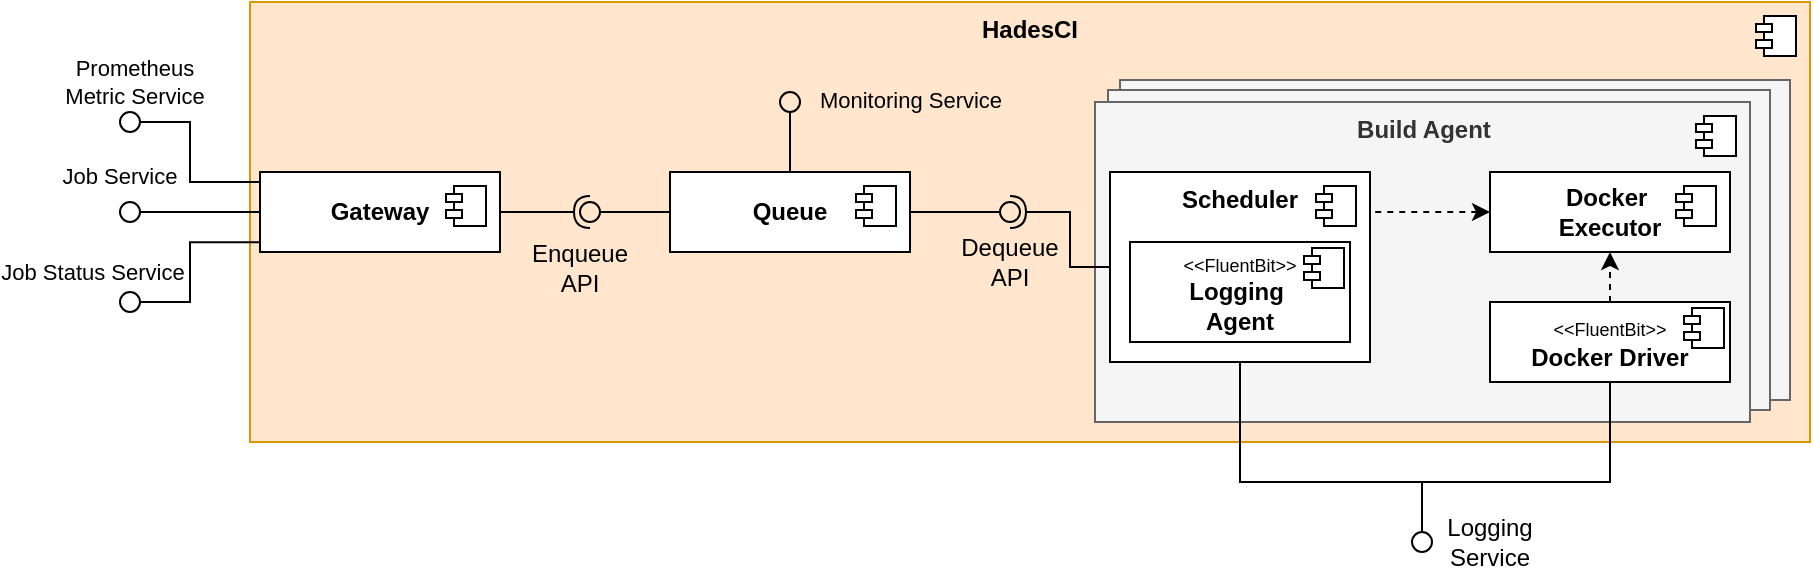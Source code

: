 <mxfile version="24.7.8">
  <diagram name="Page-1" id="5sfzbW5WqYGifv3yi1Ta">
    <mxGraphModel dx="1728" dy="958" grid="1" gridSize="10" guides="1" tooltips="1" connect="1" arrows="1" fold="1" page="1" pageScale="1" pageWidth="850" pageHeight="1100" math="0" shadow="0">
      <root>
        <mxCell id="0" />
        <mxCell id="1" parent="0" />
        <mxCell id="W1F6Wx6nJNxRu4szKEuM-1" value="&lt;div&gt;&lt;b&gt;HadesCI&lt;/b&gt;&lt;/div&gt;" style="html=1;dropTarget=0;whiteSpace=wrap;verticalAlign=top;fillColor=#ffe6cc;strokeColor=#d79b00;" parent="1" vertex="1">
          <mxGeometry x="150" y="210" width="780" height="220" as="geometry" />
        </mxCell>
        <mxCell id="W1F6Wx6nJNxRu4szKEuM-2" value="" style="shape=module;jettyWidth=8;jettyHeight=4;" parent="W1F6Wx6nJNxRu4szKEuM-1" vertex="1">
          <mxGeometry x="1" width="20" height="20" relative="1" as="geometry">
            <mxPoint x="-27" y="7" as="offset" />
          </mxGeometry>
        </mxCell>
        <mxCell id="W1F6Wx6nJNxRu4szKEuM-66" value="" style="html=1;dropTarget=0;whiteSpace=wrap;horizontal=1;verticalAlign=top;fillColor=#f5f5f5;fontColor=#333333;strokeColor=#666666;" parent="1" vertex="1">
          <mxGeometry x="585" y="249" width="335" height="160" as="geometry" />
        </mxCell>
        <mxCell id="W1F6Wx6nJNxRu4szKEuM-64" value="" style="html=1;dropTarget=0;whiteSpace=wrap;horizontal=1;verticalAlign=top;fillColor=#f5f5f5;fontColor=#333333;strokeColor=#666666;" parent="1" vertex="1">
          <mxGeometry x="579" y="254" width="331" height="160" as="geometry" />
        </mxCell>
        <mxCell id="W1F6Wx6nJNxRu4szKEuM-5" value="" style="rounded=0;orthogonalLoop=1;jettySize=auto;html=1;endArrow=oval;endFill=0;sketch=0;sourcePerimeterSpacing=0;targetPerimeterSpacing=0;endSize=10;edgeStyle=orthogonalEdgeStyle;" parent="1" source="W1F6Wx6nJNxRu4szKEuM-13" edge="1">
          <mxGeometry relative="1" as="geometry">
            <mxPoint x="80" y="325" as="sourcePoint" />
            <mxPoint x="90" y="270" as="targetPoint" />
            <Array as="points">
              <mxPoint x="120" y="300" />
              <mxPoint x="120" y="270" />
            </Array>
          </mxGeometry>
        </mxCell>
        <mxCell id="W1F6Wx6nJNxRu4szKEuM-6" value="Prometheus&lt;div&gt;Metric Service&lt;/div&gt;" style="edgeLabel;html=1;align=center;verticalAlign=middle;resizable=0;points=[];labelBackgroundColor=none;" parent="W1F6Wx6nJNxRu4szKEuM-5" vertex="1" connectable="0">
          <mxGeometry x="0.967" y="-3" relative="1" as="geometry">
            <mxPoint y="-17" as="offset" />
          </mxGeometry>
        </mxCell>
        <mxCell id="W1F6Wx6nJNxRu4szKEuM-7" value="" style="rounded=0;orthogonalLoop=1;jettySize=auto;html=1;endArrow=oval;endFill=0;sketch=0;sourcePerimeterSpacing=0;targetPerimeterSpacing=0;endSize=10;edgeStyle=orthogonalEdgeStyle;exitX=-0.002;exitY=0.877;exitDx=0;exitDy=0;exitPerimeter=0;" parent="1" edge="1" source="W1F6Wx6nJNxRu4szKEuM-13">
          <mxGeometry relative="1" as="geometry">
            <mxPoint x="70" y="320" as="sourcePoint" />
            <mxPoint x="90" y="360" as="targetPoint" />
            <Array as="points">
              <mxPoint x="120" y="330" />
              <mxPoint x="120" y="360" />
            </Array>
          </mxGeometry>
        </mxCell>
        <mxCell id="W1F6Wx6nJNxRu4szKEuM-8" value="Job Status Service" style="edgeLabel;html=1;align=center;verticalAlign=middle;resizable=0;points=[];labelBackgroundColor=none;" parent="W1F6Wx6nJNxRu4szKEuM-7" vertex="1" connectable="0">
          <mxGeometry x="0.967" y="-3" relative="1" as="geometry">
            <mxPoint x="-21" y="-12" as="offset" />
          </mxGeometry>
        </mxCell>
        <mxCell id="W1F6Wx6nJNxRu4szKEuM-11" value="&lt;b&gt;Build Agent&lt;/b&gt;" style="html=1;dropTarget=0;whiteSpace=wrap;horizontal=1;verticalAlign=top;fillColor=#f5f5f5;fontColor=#333333;strokeColor=#666666;" parent="1" vertex="1">
          <mxGeometry x="572.5" y="260" width="327.5" height="160" as="geometry" />
        </mxCell>
        <mxCell id="W1F6Wx6nJNxRu4szKEuM-12" value="" style="shape=module;jettyWidth=8;jettyHeight=4;" parent="W1F6Wx6nJNxRu4szKEuM-11" vertex="1">
          <mxGeometry x="1" width="20" height="20" relative="1" as="geometry">
            <mxPoint x="-27" y="7" as="offset" />
          </mxGeometry>
        </mxCell>
        <mxCell id="W1F6Wx6nJNxRu4szKEuM-13" value="&lt;div&gt;&lt;b&gt;Gateway&lt;/b&gt;&lt;/div&gt;" style="html=1;dropTarget=0;whiteSpace=wrap;" parent="1" vertex="1">
          <mxGeometry x="155" y="295" width="120" height="40" as="geometry" />
        </mxCell>
        <mxCell id="W1F6Wx6nJNxRu4szKEuM-14" value="" style="shape=module;jettyWidth=8;jettyHeight=4;" parent="W1F6Wx6nJNxRu4szKEuM-13" vertex="1">
          <mxGeometry x="1" width="20" height="20" relative="1" as="geometry">
            <mxPoint x="-27" y="7" as="offset" />
          </mxGeometry>
        </mxCell>
        <mxCell id="W1F6Wx6nJNxRu4szKEuM-15" value="&lt;b&gt;Queue&lt;/b&gt;" style="html=1;dropTarget=0;whiteSpace=wrap;" parent="1" vertex="1">
          <mxGeometry x="360" y="295" width="120" height="40" as="geometry" />
        </mxCell>
        <mxCell id="W1F6Wx6nJNxRu4szKEuM-16" value="" style="shape=module;jettyWidth=8;jettyHeight=4;" parent="W1F6Wx6nJNxRu4szKEuM-15" vertex="1">
          <mxGeometry x="1" width="20" height="20" relative="1" as="geometry">
            <mxPoint x="-27" y="7" as="offset" />
          </mxGeometry>
        </mxCell>
        <mxCell id="W1F6Wx6nJNxRu4szKEuM-17" value="&lt;b&gt;Scheduler&lt;/b&gt;" style="html=1;dropTarget=0;whiteSpace=wrap;verticalAlign=top;" parent="1" vertex="1">
          <mxGeometry x="580" y="295" width="130" height="95" as="geometry" />
        </mxCell>
        <mxCell id="W1F6Wx6nJNxRu4szKEuM-18" value="" style="shape=module;jettyWidth=8;jettyHeight=4;" parent="W1F6Wx6nJNxRu4szKEuM-17" vertex="1">
          <mxGeometry x="1" width="20" height="20" relative="1" as="geometry">
            <mxPoint x="-27" y="7" as="offset" />
          </mxGeometry>
        </mxCell>
        <mxCell id="W1F6Wx6nJNxRu4szKEuM-19" value="&lt;b&gt;Docker&amp;nbsp;&lt;/b&gt;&lt;div&gt;&lt;b&gt;Executor&lt;/b&gt;&lt;/div&gt;" style="html=1;dropTarget=0;whiteSpace=wrap;" parent="1" vertex="1">
          <mxGeometry x="770" y="295" width="120" height="40" as="geometry" />
        </mxCell>
        <mxCell id="W1F6Wx6nJNxRu4szKEuM-20" value="" style="shape=module;jettyWidth=8;jettyHeight=4;" parent="W1F6Wx6nJNxRu4szKEuM-19" vertex="1">
          <mxGeometry x="1" width="20" height="20" relative="1" as="geometry">
            <mxPoint x="-27" y="7" as="offset" />
          </mxGeometry>
        </mxCell>
        <mxCell id="W1F6Wx6nJNxRu4szKEuM-21" value="" style="rounded=0;orthogonalLoop=1;jettySize=auto;html=1;endArrow=halfCircle;endFill=0;endSize=6;strokeWidth=1;sketch=0;exitX=1;exitY=0.5;exitDx=0;exitDy=0;edgeStyle=orthogonalEdgeStyle;" parent="1" source="W1F6Wx6nJNxRu4szKEuM-13" edge="1">
          <mxGeometry relative="1" as="geometry">
            <mxPoint x="430" y="430" as="sourcePoint" />
            <mxPoint x="320" y="315" as="targetPoint" />
          </mxGeometry>
        </mxCell>
        <mxCell id="W1F6Wx6nJNxRu4szKEuM-22" value="" style="rounded=0;orthogonalLoop=1;jettySize=auto;html=1;endArrow=oval;endFill=0;sketch=0;sourcePerimeterSpacing=0;targetPerimeterSpacing=0;endSize=10;exitX=0;exitY=0.5;exitDx=0;exitDy=0;edgeStyle=orthogonalEdgeStyle;" parent="1" source="W1F6Wx6nJNxRu4szKEuM-15" edge="1">
          <mxGeometry relative="1" as="geometry">
            <mxPoint x="260" y="365" as="sourcePoint" />
            <mxPoint x="320" y="315" as="targetPoint" />
          </mxGeometry>
        </mxCell>
        <mxCell id="W1F6Wx6nJNxRu4szKEuM-23" value="" style="ellipse;whiteSpace=wrap;html=1;align=center;aspect=fixed;fillColor=none;strokeColor=none;resizable=0;perimeter=centerPerimeter;rotatable=0;allowArrows=0;points=[];outlineConnect=1;" parent="1" vertex="1">
          <mxGeometry x="275" y="360" width="10" height="10" as="geometry" />
        </mxCell>
        <mxCell id="W1F6Wx6nJNxRu4szKEuM-24" value="" style="rounded=0;orthogonalLoop=1;jettySize=auto;html=1;endArrow=halfCircle;endFill=0;endSize=6;strokeWidth=1;sketch=0;exitX=0;exitY=0.5;exitDx=0;exitDy=0;edgeStyle=orthogonalEdgeStyle;" parent="1" source="W1F6Wx6nJNxRu4szKEuM-17" edge="1">
          <mxGeometry relative="1" as="geometry">
            <mxPoint x="530" y="315" as="sourcePoint" />
            <mxPoint x="530" y="315" as="targetPoint" />
            <Array as="points">
              <mxPoint x="560" y="343" />
              <mxPoint x="560" y="315" />
            </Array>
          </mxGeometry>
        </mxCell>
        <mxCell id="W1F6Wx6nJNxRu4szKEuM-25" value="" style="rounded=0;orthogonalLoop=1;jettySize=auto;html=1;endArrow=oval;endFill=0;sketch=0;sourcePerimeterSpacing=0;targetPerimeterSpacing=0;endSize=10;exitX=1;exitY=0.5;exitDx=0;exitDy=0;edgeStyle=orthogonalEdgeStyle;" parent="1" source="W1F6Wx6nJNxRu4szKEuM-15" target="W1F6Wx6nJNxRu4szKEuM-26" edge="1">
          <mxGeometry relative="1" as="geometry">
            <mxPoint x="490" y="315" as="sourcePoint" />
          </mxGeometry>
        </mxCell>
        <mxCell id="W1F6Wx6nJNxRu4szKEuM-26" value="" style="ellipse;whiteSpace=wrap;html=1;align=center;aspect=fixed;fillColor=none;strokeColor=none;resizable=0;perimeter=centerPerimeter;rotatable=0;allowArrows=0;points=[];outlineConnect=1;" parent="1" vertex="1">
          <mxGeometry x="525" y="310" width="10" height="10" as="geometry" />
        </mxCell>
        <mxCell id="W1F6Wx6nJNxRu4szKEuM-27" value="" style="endArrow=none;dashed=1;endFill=0;endSize=12;html=1;rounded=0;exitX=0;exitY=0.5;exitDx=0;exitDy=0;edgeStyle=orthogonalEdgeStyle;startArrow=classic;startFill=1;" parent="1" source="W1F6Wx6nJNxRu4szKEuM-19" target="W1F6Wx6nJNxRu4szKEuM-17" edge="1">
          <mxGeometry width="160" relative="1" as="geometry">
            <mxPoint x="650" y="330" as="sourcePoint" />
            <mxPoint x="490" y="330" as="targetPoint" />
            <Array as="points">
              <mxPoint x="720" y="315" />
              <mxPoint x="720" y="315" />
            </Array>
          </mxGeometry>
        </mxCell>
        <mxCell id="W1F6Wx6nJNxRu4szKEuM-28" value="Enqueue API" style="text;html=1;align=center;verticalAlign=middle;whiteSpace=wrap;rounded=0;" parent="1" vertex="1">
          <mxGeometry x="285" y="327.5" width="60" height="30" as="geometry" />
        </mxCell>
        <mxCell id="W1F6Wx6nJNxRu4szKEuM-29" value="Dequeue API" style="text;html=1;align=center;verticalAlign=middle;whiteSpace=wrap;rounded=0;" parent="1" vertex="1">
          <mxGeometry x="500" y="325" width="60" height="30" as="geometry" />
        </mxCell>
        <mxCell id="W1F6Wx6nJNxRu4szKEuM-30" value="" style="rounded=0;orthogonalLoop=1;jettySize=auto;html=1;endArrow=oval;endFill=0;sketch=0;sourcePerimeterSpacing=0;targetPerimeterSpacing=0;endSize=10;edgeStyle=orthogonalEdgeStyle;" parent="1" source="W1F6Wx6nJNxRu4szKEuM-13" edge="1">
          <mxGeometry relative="1" as="geometry">
            <mxPoint x="470" y="395" as="sourcePoint" />
            <mxPoint x="90" y="315" as="targetPoint" />
            <Array as="points" />
          </mxGeometry>
        </mxCell>
        <mxCell id="W1F6Wx6nJNxRu4szKEuM-31" value="" style="ellipse;whiteSpace=wrap;html=1;align=center;aspect=fixed;fillColor=none;strokeColor=none;resizable=0;perimeter=centerPerimeter;rotatable=0;allowArrows=0;points=[];outlineConnect=1;" parent="1" vertex="1">
          <mxGeometry x="485" y="390" width="10" height="10" as="geometry" />
        </mxCell>
        <mxCell id="W1F6Wx6nJNxRu4szKEuM-32" value="Job Service" style="text;html=1;align=center;verticalAlign=middle;whiteSpace=wrap;rounded=0;fontSize=11;" parent="1" vertex="1">
          <mxGeometry x="50" y="290" width="70" height="14" as="geometry" />
        </mxCell>
        <mxCell id="W1F6Wx6nJNxRu4szKEuM-35" style="edgeStyle=orthogonalEdgeStyle;rounded=0;orthogonalLoop=1;jettySize=auto;html=1;dashed=1;" parent="1" source="W1F6Wx6nJNxRu4szKEuM-36" target="W1F6Wx6nJNxRu4szKEuM-19" edge="1">
          <mxGeometry relative="1" as="geometry">
            <Array as="points">
              <mxPoint x="850" y="380" />
            </Array>
          </mxGeometry>
        </mxCell>
        <mxCell id="W1F6Wx6nJNxRu4szKEuM-36" value="&lt;font style=&quot;font-size: 9px;&quot;&gt;&amp;lt;&amp;lt;FluentBit&amp;gt;&amp;gt;&lt;/font&gt;&lt;div&gt;&lt;b&gt;Docker Driver&lt;/b&gt;&lt;/div&gt;" style="html=1;dropTarget=0;whiteSpace=wrap;" parent="1" vertex="1">
          <mxGeometry x="770" y="360" width="120" height="40" as="geometry" />
        </mxCell>
        <mxCell id="W1F6Wx6nJNxRu4szKEuM-37" value="" style="shape=module;jettyWidth=8;jettyHeight=4;" parent="W1F6Wx6nJNxRu4szKEuM-36" vertex="1">
          <mxGeometry x="1" width="20" height="20" relative="1" as="geometry">
            <mxPoint x="-23" y="3" as="offset" />
          </mxGeometry>
        </mxCell>
        <mxCell id="W1F6Wx6nJNxRu4szKEuM-41" value="" style="ellipse;whiteSpace=wrap;html=1;align=center;aspect=fixed;fillColor=none;strokeColor=none;resizable=0;perimeter=centerPerimeter;rotatable=0;allowArrows=0;points=[];outlineConnect=1;" parent="1" vertex="1">
          <mxGeometry x="750" y="470" width="10" height="10" as="geometry" />
        </mxCell>
        <mxCell id="W1F6Wx6nJNxRu4szKEuM-45" value="" style="rounded=0;orthogonalLoop=1;jettySize=auto;html=1;endArrow=oval;endFill=0;sketch=0;sourcePerimeterSpacing=0;targetPerimeterSpacing=0;endSize=10;edgeStyle=orthogonalEdgeStyle;fontStyle=4" parent="1" source="W1F6Wx6nJNxRu4szKEuM-15" edge="1">
          <mxGeometry relative="1" as="geometry">
            <mxPoint x="400" y="239.997" as="sourcePoint" />
            <mxPoint x="420" y="260" as="targetPoint" />
          </mxGeometry>
        </mxCell>
        <mxCell id="W1F6Wx6nJNxRu4szKEuM-46" value="Monitoring Service" style="edgeLabel;html=1;align=center;verticalAlign=middle;resizable=0;points=[];labelBackgroundColor=none;" parent="W1F6Wx6nJNxRu4szKEuM-45" vertex="1" connectable="0">
          <mxGeometry x="0.627" relative="1" as="geometry">
            <mxPoint x="60" y="-8" as="offset" />
          </mxGeometry>
        </mxCell>
        <mxCell id="W1F6Wx6nJNxRu4szKEuM-61" value="&lt;font style=&quot;font-size: 9px;&quot;&gt;&amp;lt;&amp;lt;FluentBit&amp;gt;&amp;gt;&lt;/font&gt;&lt;br&gt;&lt;b&gt;Logging&amp;nbsp;&lt;/b&gt;&lt;div&gt;&lt;div&gt;&lt;b&gt;Agent&lt;/b&gt;&lt;/div&gt;&lt;/div&gt;" style="html=1;dropTarget=0;whiteSpace=wrap;" parent="1" vertex="1">
          <mxGeometry x="590" y="330" width="110" height="50" as="geometry" />
        </mxCell>
        <mxCell id="W1F6Wx6nJNxRu4szKEuM-62" value="" style="shape=module;jettyWidth=8;jettyHeight=4;" parent="W1F6Wx6nJNxRu4szKEuM-61" vertex="1">
          <mxGeometry x="1" width="20" height="20" relative="1" as="geometry">
            <mxPoint x="-23" y="3" as="offset" />
          </mxGeometry>
        </mxCell>
        <mxCell id="TGGplu-Eh7ez0T3sZZmc-2" value="" style="rounded=0;orthogonalLoop=1;jettySize=auto;html=1;endArrow=oval;endFill=0;sketch=0;sourcePerimeterSpacing=0;targetPerimeterSpacing=0;endSize=10;edgeStyle=orthogonalEdgeStyle;exitX=0.5;exitY=1;exitDx=0;exitDy=0;" parent="1" source="W1F6Wx6nJNxRu4szKEuM-17" edge="1">
          <mxGeometry relative="1" as="geometry">
            <mxPoint x="651" y="390" as="sourcePoint" />
            <mxPoint x="736" y="480" as="targetPoint" />
            <Array as="points">
              <mxPoint x="645" y="450" />
              <mxPoint x="736" y="450" />
            </Array>
          </mxGeometry>
        </mxCell>
        <mxCell id="TGGplu-Eh7ez0T3sZZmc-3" value="" style="rounded=0;orthogonalLoop=1;jettySize=auto;html=1;endArrow=none;endFill=0;sketch=0;sourcePerimeterSpacing=0;targetPerimeterSpacing=0;endSize=10;edgeStyle=orthogonalEdgeStyle;exitX=0.5;exitY=1;exitDx=0;exitDy=0;" parent="1" source="W1F6Wx6nJNxRu4szKEuM-36" edge="1">
          <mxGeometry relative="1" as="geometry">
            <mxPoint x="826" y="400" as="sourcePoint" />
            <mxPoint x="736" y="470" as="targetPoint" />
            <Array as="points">
              <mxPoint x="830" y="450" />
              <mxPoint x="736" y="450" />
            </Array>
          </mxGeometry>
        </mxCell>
        <mxCell id="TGGplu-Eh7ez0T3sZZmc-4" value="Logging Service" style="text;html=1;align=center;verticalAlign=middle;whiteSpace=wrap;rounded=0;" parent="1" vertex="1">
          <mxGeometry x="740" y="465" width="60" height="30" as="geometry" />
        </mxCell>
      </root>
    </mxGraphModel>
  </diagram>
</mxfile>
